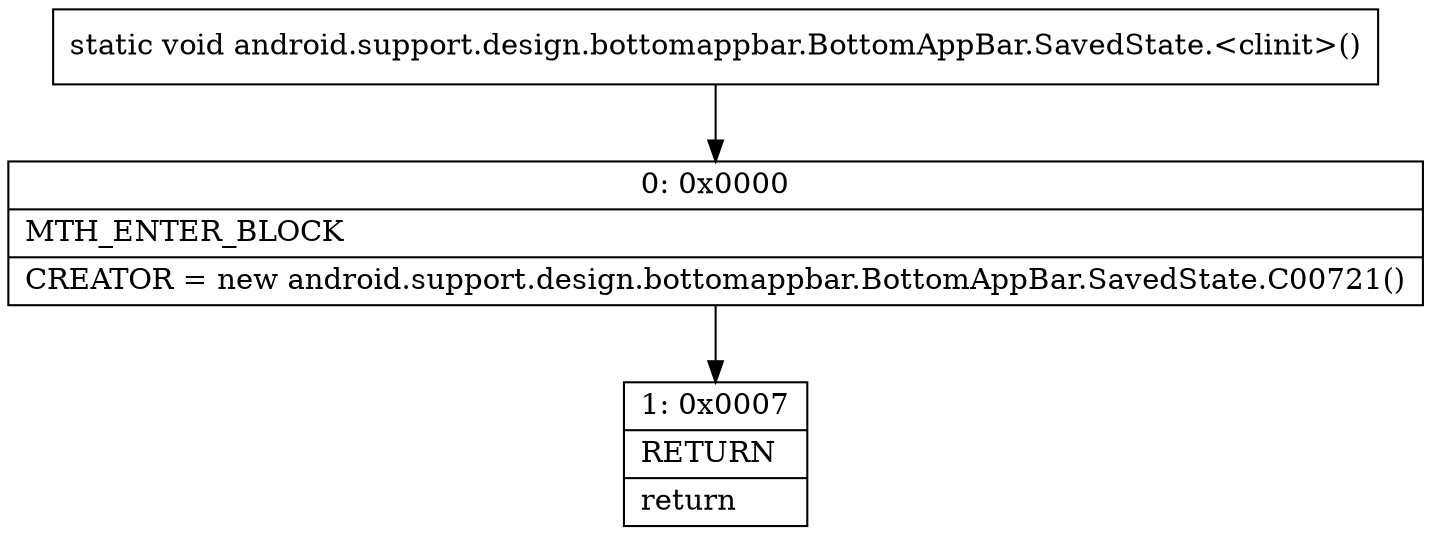digraph "CFG forandroid.support.design.bottomappbar.BottomAppBar.SavedState.\<clinit\>()V" {
Node_0 [shape=record,label="{0\:\ 0x0000|MTH_ENTER_BLOCK\l|CREATOR = new android.support.design.bottomappbar.BottomAppBar.SavedState.C00721()\l}"];
Node_1 [shape=record,label="{1\:\ 0x0007|RETURN\l|return\l}"];
MethodNode[shape=record,label="{static void android.support.design.bottomappbar.BottomAppBar.SavedState.\<clinit\>() }"];
MethodNode -> Node_0;
Node_0 -> Node_1;
}

